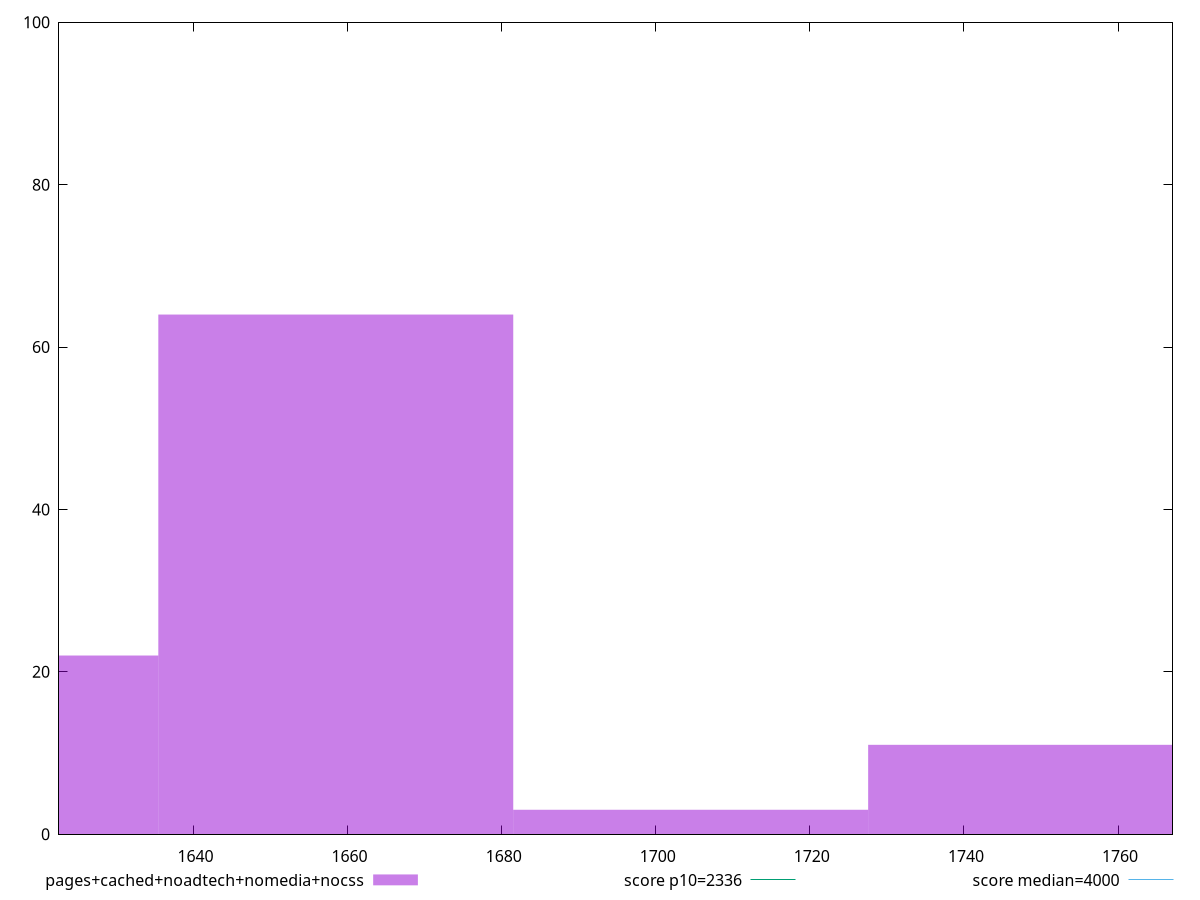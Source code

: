 reset

$pagesCachedNoadtechNomediaNocss <<EOF
1750.6023710936108 11
1658.4654041939473 64
1612.3969207441153 22
1704.533887643779 3
EOF

set key outside below
set boxwidth 46.06848344983187
set xrange [1622.5395000000003:1767.0710000000004]
set yrange [0:100]
set trange [0:100]
set style fill transparent solid 0.5 noborder

set parametric
set terminal svg size 640, 490 enhanced background rgb 'white'
set output "report_00009_2021-02-08T22-37-41.559Z/first-meaningful-paint/comparison/histogram/4_vs_5.svg"

plot $pagesCachedNoadtechNomediaNocss title "pages+cached+noadtech+nomedia+nocss" with boxes, \
     2336,t title "score p10=2336", \
     4000,t title "score median=4000"

reset
